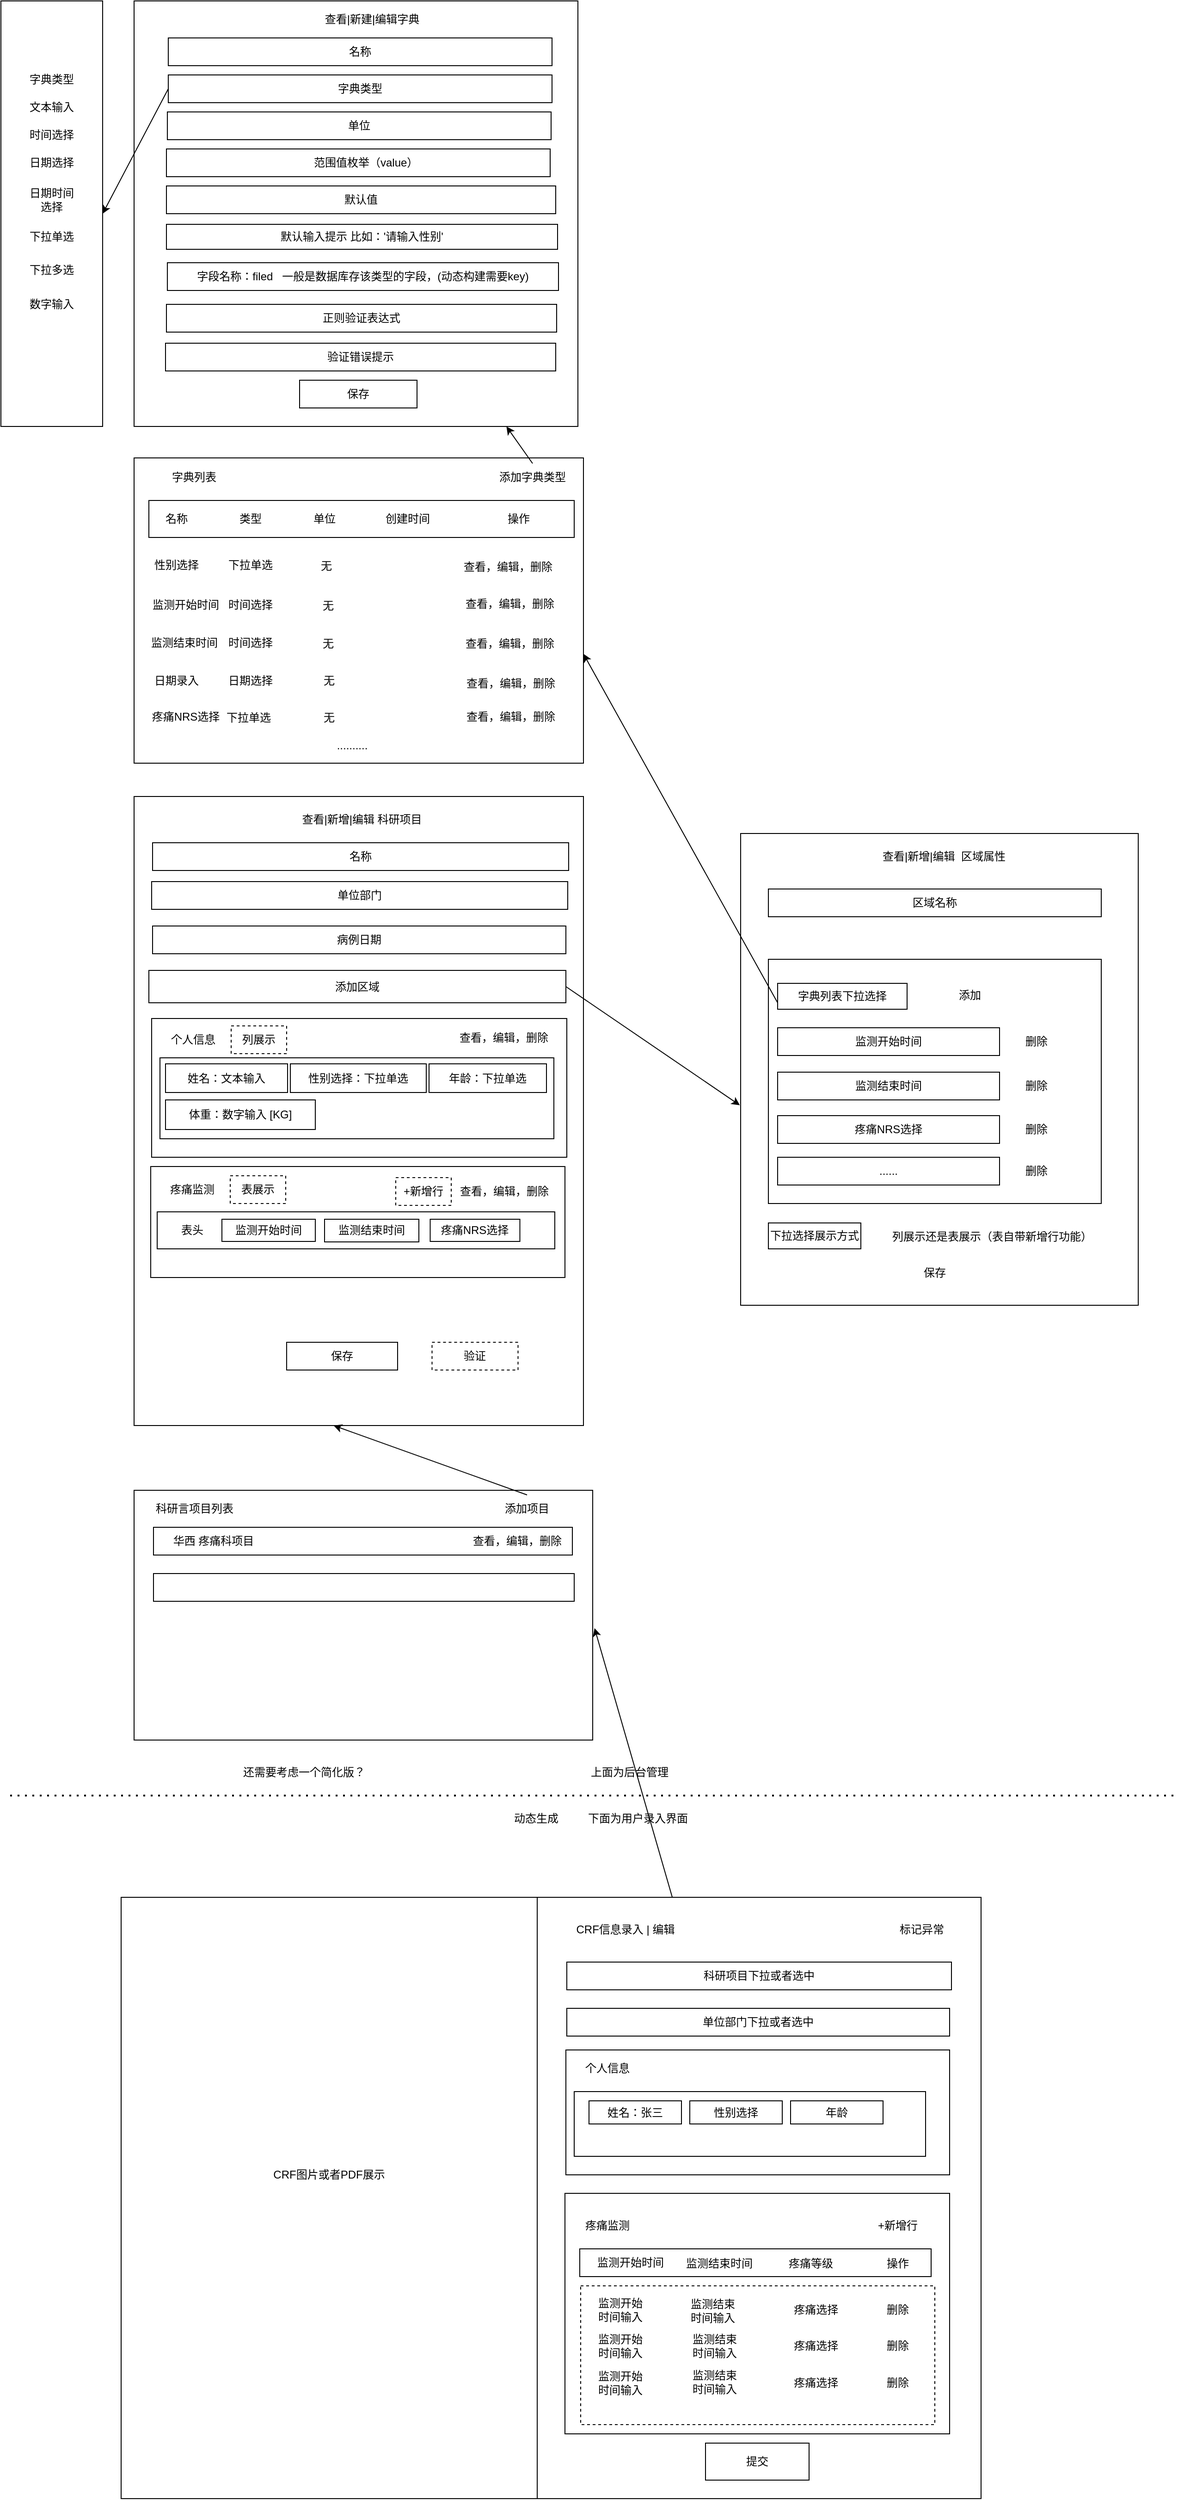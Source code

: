 <mxfile version="16.3.0" type="github">
  <diagram id="41u_-NUPP1dkI3h0Sr1O" name="第 1 页">
    <mxGraphModel dx="1422" dy="762" grid="1" gridSize="10" guides="1" tooltips="1" connect="1" arrows="1" fold="1" page="1" pageScale="1" pageWidth="827" pageHeight="1169" math="0" shadow="0">
      <root>
        <mxCell id="0" />
        <mxCell id="1" parent="0" />
        <mxCell id="hwp9bpwohQiyZxnS4AHd-60" value="" style="rounded=0;whiteSpace=wrap;html=1;" parent="1" vertex="1">
          <mxGeometry x="1000" y="920" width="430" height="510" as="geometry" />
        </mxCell>
        <mxCell id="hwp9bpwohQiyZxnS4AHd-61" value="" style="rounded=0;whiteSpace=wrap;html=1;" parent="1" vertex="1">
          <mxGeometry x="1030" y="1056" width="360" height="264" as="geometry" />
        </mxCell>
        <mxCell id="R80JjbT5kxygmkxRh3jo-1" value="" style="rounded=0;whiteSpace=wrap;html=1;" parent="1" vertex="1">
          <mxGeometry x="344" y="20" width="480" height="460" as="geometry" />
        </mxCell>
        <mxCell id="R80JjbT5kxygmkxRh3jo-2" value="查看|新建|编辑字典" style="text;html=1;strokeColor=none;fillColor=none;align=center;verticalAlign=middle;whiteSpace=wrap;rounded=0;" parent="1" vertex="1">
          <mxGeometry x="530.5" y="30" width="141" height="20" as="geometry" />
        </mxCell>
        <mxCell id="R80JjbT5kxygmkxRh3jo-5" value="名称" style="rounded=0;whiteSpace=wrap;html=1;" parent="1" vertex="1">
          <mxGeometry x="381" y="60" width="415" height="30" as="geometry" />
        </mxCell>
        <mxCell id="R80JjbT5kxygmkxRh3jo-6" value="字典类型" style="rounded=0;whiteSpace=wrap;html=1;" parent="1" vertex="1">
          <mxGeometry x="381" y="100" width="415" height="30" as="geometry" />
        </mxCell>
        <mxCell id="R80JjbT5kxygmkxRh3jo-7" value="单位" style="rounded=0;whiteSpace=wrap;html=1;" parent="1" vertex="1">
          <mxGeometry x="380" y="140" width="415" height="30" as="geometry" />
        </mxCell>
        <mxCell id="R80JjbT5kxygmkxRh3jo-8" value="&amp;nbsp; &amp;nbsp; &amp;nbsp;范围值枚举（value）" style="rounded=0;whiteSpace=wrap;html=1;" parent="1" vertex="1">
          <mxGeometry x="379" y="180" width="415" height="30" as="geometry" />
        </mxCell>
        <mxCell id="R80JjbT5kxygmkxRh3jo-12" value="正则验证表达式" style="rounded=0;whiteSpace=wrap;html=1;" parent="1" vertex="1">
          <mxGeometry x="379" y="348" width="422" height="30" as="geometry" />
        </mxCell>
        <mxCell id="R80JjbT5kxygmkxRh3jo-13" value="保存" style="rounded=0;whiteSpace=wrap;html=1;" parent="1" vertex="1">
          <mxGeometry x="523" y="430" width="127" height="30" as="geometry" />
        </mxCell>
        <mxCell id="R80JjbT5kxygmkxRh3jo-14" value="" style="rounded=0;whiteSpace=wrap;html=1;" parent="1" vertex="1">
          <mxGeometry x="344" y="514" width="486" height="330" as="geometry" />
        </mxCell>
        <mxCell id="R80JjbT5kxygmkxRh3jo-15" value="字典列表" style="text;html=1;strokeColor=none;fillColor=none;align=center;verticalAlign=middle;whiteSpace=wrap;rounded=0;" parent="1" vertex="1">
          <mxGeometry x="359" y="520" width="100" height="30" as="geometry" />
        </mxCell>
        <mxCell id="R80JjbT5kxygmkxRh3jo-16" value="" style="rounded=0;whiteSpace=wrap;html=1;" parent="1" vertex="1">
          <mxGeometry x="360" y="560" width="460" height="40" as="geometry" />
        </mxCell>
        <mxCell id="R80JjbT5kxygmkxRh3jo-17" value="性别选择" style="text;html=1;strokeColor=none;fillColor=none;align=center;verticalAlign=middle;whiteSpace=wrap;rounded=0;" parent="1" vertex="1">
          <mxGeometry x="360" y="615" width="60" height="30" as="geometry" />
        </mxCell>
        <mxCell id="R80JjbT5kxygmkxRh3jo-19" value="下拉单选" style="text;html=1;strokeColor=none;fillColor=none;align=center;verticalAlign=middle;whiteSpace=wrap;rounded=0;" parent="1" vertex="1">
          <mxGeometry x="440" y="615" width="60" height="30" as="geometry" />
        </mxCell>
        <mxCell id="R80JjbT5kxygmkxRh3jo-20" value="名称" style="text;html=1;strokeColor=none;fillColor=none;align=center;verticalAlign=middle;whiteSpace=wrap;rounded=0;" parent="1" vertex="1">
          <mxGeometry x="360" y="565" width="60" height="30" as="geometry" />
        </mxCell>
        <mxCell id="R80JjbT5kxygmkxRh3jo-21" value="类型" style="text;html=1;strokeColor=none;fillColor=none;align=center;verticalAlign=middle;whiteSpace=wrap;rounded=0;" parent="1" vertex="1">
          <mxGeometry x="440" y="565" width="60" height="30" as="geometry" />
        </mxCell>
        <mxCell id="R80JjbT5kxygmkxRh3jo-22" value="单位" style="text;html=1;strokeColor=none;fillColor=none;align=center;verticalAlign=middle;whiteSpace=wrap;rounded=0;" parent="1" vertex="1">
          <mxGeometry x="520" y="565" width="60" height="30" as="geometry" />
        </mxCell>
        <mxCell id="R80JjbT5kxygmkxRh3jo-24" value="无" style="text;html=1;strokeColor=none;fillColor=none;align=center;verticalAlign=middle;whiteSpace=wrap;rounded=0;" parent="1" vertex="1">
          <mxGeometry x="522" y="616" width="60" height="30" as="geometry" />
        </mxCell>
        <mxCell id="R80JjbT5kxygmkxRh3jo-26" value="创建时间" style="text;html=1;strokeColor=none;fillColor=none;align=center;verticalAlign=middle;whiteSpace=wrap;rounded=0;" parent="1" vertex="1">
          <mxGeometry x="610" y="565" width="60" height="30" as="geometry" />
        </mxCell>
        <mxCell id="R80JjbT5kxygmkxRh3jo-27" value="操作" style="text;html=1;strokeColor=none;fillColor=none;align=center;verticalAlign=middle;whiteSpace=wrap;rounded=0;" parent="1" vertex="1">
          <mxGeometry x="730" y="565" width="60" height="30" as="geometry" />
        </mxCell>
        <mxCell id="R80JjbT5kxygmkxRh3jo-28" value="监测开始时间" style="text;html=1;strokeColor=none;fillColor=none;align=center;verticalAlign=middle;whiteSpace=wrap;rounded=0;" parent="1" vertex="1">
          <mxGeometry x="360" y="662.5" width="80" height="21" as="geometry" />
        </mxCell>
        <mxCell id="R80JjbT5kxygmkxRh3jo-29" value="时间选择" style="text;html=1;strokeColor=none;fillColor=none;align=center;verticalAlign=middle;whiteSpace=wrap;rounded=0;" parent="1" vertex="1">
          <mxGeometry x="440" y="658" width="60" height="30" as="geometry" />
        </mxCell>
        <mxCell id="R80JjbT5kxygmkxRh3jo-30" value="" style="rounded=0;whiteSpace=wrap;html=1;" parent="1" vertex="1">
          <mxGeometry x="200" y="20" width="110" height="460" as="geometry" />
        </mxCell>
        <mxCell id="R80JjbT5kxygmkxRh3jo-31" value="字典类型" style="text;html=1;strokeColor=none;fillColor=none;align=center;verticalAlign=middle;whiteSpace=wrap;rounded=0;" parent="1" vertex="1">
          <mxGeometry x="225" y="90" width="60" height="30" as="geometry" />
        </mxCell>
        <mxCell id="R80JjbT5kxygmkxRh3jo-32" value="文本输入" style="text;html=1;strokeColor=none;fillColor=none;align=center;verticalAlign=middle;whiteSpace=wrap;rounded=0;" parent="1" vertex="1">
          <mxGeometry x="225" y="120" width="60" height="30" as="geometry" />
        </mxCell>
        <mxCell id="R80JjbT5kxygmkxRh3jo-33" value="时间选择" style="text;html=1;strokeColor=none;fillColor=none;align=center;verticalAlign=middle;whiteSpace=wrap;rounded=0;" parent="1" vertex="1">
          <mxGeometry x="225" y="150" width="60" height="30" as="geometry" />
        </mxCell>
        <mxCell id="R80JjbT5kxygmkxRh3jo-34" value="下拉单选" style="text;html=1;strokeColor=none;fillColor=none;align=center;verticalAlign=middle;whiteSpace=wrap;rounded=0;" parent="1" vertex="1">
          <mxGeometry x="225" y="260" width="60" height="30" as="geometry" />
        </mxCell>
        <mxCell id="R80JjbT5kxygmkxRh3jo-35" value="下拉多选" style="text;html=1;strokeColor=none;fillColor=none;align=center;verticalAlign=middle;whiteSpace=wrap;rounded=0;" parent="1" vertex="1">
          <mxGeometry x="225" y="296" width="60" height="30" as="geometry" />
        </mxCell>
        <mxCell id="R80JjbT5kxygmkxRh3jo-36" value="" style="endArrow=classic;html=1;rounded=0;exitX=0;exitY=0.5;exitDx=0;exitDy=0;entryX=1;entryY=0.5;entryDx=0;entryDy=0;" parent="1" source="R80JjbT5kxygmkxRh3jo-6" target="R80JjbT5kxygmkxRh3jo-30" edge="1">
          <mxGeometry width="50" height="50" relative="1" as="geometry">
            <mxPoint x="320" y="230" as="sourcePoint" />
            <mxPoint x="370" y="180" as="targetPoint" />
          </mxGeometry>
        </mxCell>
        <mxCell id="R80JjbT5kxygmkxRh3jo-37" value="无" style="text;html=1;strokeColor=none;fillColor=none;align=center;verticalAlign=middle;whiteSpace=wrap;rounded=0;" parent="1" vertex="1">
          <mxGeometry x="524" y="659" width="60" height="30" as="geometry" />
        </mxCell>
        <mxCell id="R80JjbT5kxygmkxRh3jo-38" value="日期选择" style="text;html=1;strokeColor=none;fillColor=none;align=center;verticalAlign=middle;whiteSpace=wrap;rounded=0;" parent="1" vertex="1">
          <mxGeometry x="225" y="180" width="60" height="30" as="geometry" />
        </mxCell>
        <mxCell id="R80JjbT5kxygmkxRh3jo-39" value="日期时间选择" style="text;html=1;strokeColor=none;fillColor=none;align=center;verticalAlign=middle;whiteSpace=wrap;rounded=0;" parent="1" vertex="1">
          <mxGeometry x="225" y="220" width="60" height="30" as="geometry" />
        </mxCell>
        <mxCell id="R80JjbT5kxygmkxRh3jo-41" value="监测结束时间" style="text;html=1;strokeColor=none;fillColor=none;align=center;verticalAlign=middle;whiteSpace=wrap;rounded=0;" parent="1" vertex="1">
          <mxGeometry x="359" y="703" width="79" height="21" as="geometry" />
        </mxCell>
        <mxCell id="R80JjbT5kxygmkxRh3jo-42" value="时间选择" style="text;html=1;strokeColor=none;fillColor=none;align=center;verticalAlign=middle;whiteSpace=wrap;rounded=0;" parent="1" vertex="1">
          <mxGeometry x="440" y="699" width="60" height="30" as="geometry" />
        </mxCell>
        <mxCell id="R80JjbT5kxygmkxRh3jo-43" value="无" style="text;html=1;strokeColor=none;fillColor=none;align=center;verticalAlign=middle;whiteSpace=wrap;rounded=0;" parent="1" vertex="1">
          <mxGeometry x="524" y="700" width="60" height="30" as="geometry" />
        </mxCell>
        <mxCell id="R80JjbT5kxygmkxRh3jo-44" value="日期录入" style="text;html=1;strokeColor=none;fillColor=none;align=center;verticalAlign=middle;whiteSpace=wrap;rounded=0;" parent="1" vertex="1">
          <mxGeometry x="360" y="740" width="60" height="30" as="geometry" />
        </mxCell>
        <mxCell id="R80JjbT5kxygmkxRh3jo-45" value="日期选择" style="text;html=1;strokeColor=none;fillColor=none;align=center;verticalAlign=middle;whiteSpace=wrap;rounded=0;" parent="1" vertex="1">
          <mxGeometry x="440" y="740" width="60" height="30" as="geometry" />
        </mxCell>
        <mxCell id="R80JjbT5kxygmkxRh3jo-46" value="无" style="text;html=1;strokeColor=none;fillColor=none;align=center;verticalAlign=middle;whiteSpace=wrap;rounded=0;" parent="1" vertex="1">
          <mxGeometry x="525" y="740" width="60" height="30" as="geometry" />
        </mxCell>
        <mxCell id="R80JjbT5kxygmkxRh3jo-47" value="疼痛NRS选择" style="text;html=1;strokeColor=none;fillColor=none;align=center;verticalAlign=middle;whiteSpace=wrap;rounded=0;" parent="1" vertex="1">
          <mxGeometry x="360" y="784" width="80" height="20" as="geometry" />
        </mxCell>
        <mxCell id="R80JjbT5kxygmkxRh3jo-48" value="下拉单选" style="text;html=1;strokeColor=none;fillColor=none;align=center;verticalAlign=middle;whiteSpace=wrap;rounded=0;" parent="1" vertex="1">
          <mxGeometry x="438" y="780" width="60" height="30" as="geometry" />
        </mxCell>
        <mxCell id="R80JjbT5kxygmkxRh3jo-49" value="无" style="text;html=1;strokeColor=none;fillColor=none;align=center;verticalAlign=middle;whiteSpace=wrap;rounded=0;" parent="1" vertex="1">
          <mxGeometry x="525" y="780" width="60" height="30" as="geometry" />
        </mxCell>
        <mxCell id="R80JjbT5kxygmkxRh3jo-50" value="添加字典类型" style="text;html=1;strokeColor=none;fillColor=none;align=center;verticalAlign=middle;whiteSpace=wrap;rounded=0;" parent="1" vertex="1">
          <mxGeometry x="730" y="520" width="90" height="30" as="geometry" />
        </mxCell>
        <mxCell id="R80JjbT5kxygmkxRh3jo-51" value="" style="endArrow=classic;html=1;rounded=0;exitX=0.5;exitY=0;exitDx=0;exitDy=0;" parent="1" source="R80JjbT5kxygmkxRh3jo-50" target="R80JjbT5kxygmkxRh3jo-1" edge="1">
          <mxGeometry width="50" height="50" relative="1" as="geometry">
            <mxPoint x="910" y="480" as="sourcePoint" />
            <mxPoint x="960" y="430" as="targetPoint" />
          </mxGeometry>
        </mxCell>
        <mxCell id="R80JjbT5kxygmkxRh3jo-53" value="" style="rounded=0;whiteSpace=wrap;html=1;" parent="1" vertex="1">
          <mxGeometry x="344" y="880" width="486" height="680" as="geometry" />
        </mxCell>
        <mxCell id="R80JjbT5kxygmkxRh3jo-54" value="查看|新增|编辑 科研项目" style="text;html=1;strokeColor=none;fillColor=none;align=center;verticalAlign=middle;whiteSpace=wrap;rounded=0;" parent="1" vertex="1">
          <mxGeometry x="515.75" y="890" width="148.5" height="30" as="geometry" />
        </mxCell>
        <mxCell id="R80JjbT5kxygmkxRh3jo-57" value="名称" style="rounded=0;whiteSpace=wrap;html=1;" parent="1" vertex="1">
          <mxGeometry x="364" y="930" width="450" height="30" as="geometry" />
        </mxCell>
        <mxCell id="R80JjbT5kxygmkxRh3jo-58" value="单位部门" style="rounded=0;whiteSpace=wrap;html=1;" parent="1" vertex="1">
          <mxGeometry x="363" y="972" width="450" height="30" as="geometry" />
        </mxCell>
        <mxCell id="R80JjbT5kxygmkxRh3jo-59" value=".........." style="text;html=1;strokeColor=none;fillColor=none;align=center;verticalAlign=middle;whiteSpace=wrap;rounded=0;" parent="1" vertex="1">
          <mxGeometry x="550" y="810" width="60" height="30" as="geometry" />
        </mxCell>
        <mxCell id="R80JjbT5kxygmkxRh3jo-60" value="添加区域" style="rounded=0;whiteSpace=wrap;html=1;" parent="1" vertex="1">
          <mxGeometry x="360" y="1068" width="451" height="35" as="geometry" />
        </mxCell>
        <mxCell id="R80JjbT5kxygmkxRh3jo-61" value="&lt;span&gt;查看，编辑，删除&lt;/span&gt;" style="rounded=0;whiteSpace=wrap;html=1;" parent="1" vertex="1">
          <mxGeometry x="362" y="1280" width="448" height="120" as="geometry" />
        </mxCell>
        <mxCell id="R80JjbT5kxygmkxRh3jo-62" value="疼痛监测" style="text;html=1;strokeColor=none;fillColor=none;align=center;verticalAlign=middle;whiteSpace=wrap;rounded=0;" parent="1" vertex="1">
          <mxGeometry x="377" y="1290" width="60" height="30" as="geometry" />
        </mxCell>
        <mxCell id="R80JjbT5kxygmkxRh3jo-66" value="+新增行" style="text;html=1;strokeColor=default;fillColor=none;align=center;verticalAlign=middle;whiteSpace=wrap;rounded=0;dashed=1;" parent="1" vertex="1">
          <mxGeometry x="627" y="1292" width="60" height="30" as="geometry" />
        </mxCell>
        <mxCell id="R80JjbT5kxygmkxRh3jo-70" value="查看|新增|编辑&amp;nbsp; 区域属性" style="text;html=1;strokeColor=none;fillColor=none;align=center;verticalAlign=middle;whiteSpace=wrap;rounded=0;" parent="1" vertex="1">
          <mxGeometry x="1145.25" y="935" width="149.5" height="20" as="geometry" />
        </mxCell>
        <mxCell id="R80JjbT5kxygmkxRh3jo-71" value="字典列表下拉选择" style="rounded=0;whiteSpace=wrap;html=1;" parent="1" vertex="1">
          <mxGeometry x="1040" y="1082" width="140" height="28" as="geometry" />
        </mxCell>
        <mxCell id="R80JjbT5kxygmkxRh3jo-72" value="" style="endArrow=classic;html=1;rounded=0;entryX=1;entryY=0.642;entryDx=0;entryDy=0;entryPerimeter=0;exitX=0;exitY=0.75;exitDx=0;exitDy=0;" parent="1" source="R80JjbT5kxygmkxRh3jo-71" target="R80JjbT5kxygmkxRh3jo-14" edge="1">
          <mxGeometry width="50" height="50" relative="1" as="geometry">
            <mxPoint x="1040" y="1017" as="sourcePoint" />
            <mxPoint x="1000" y="747" as="targetPoint" />
          </mxGeometry>
        </mxCell>
        <mxCell id="R80JjbT5kxygmkxRh3jo-73" value="添加" style="text;html=1;strokeColor=none;fillColor=none;align=center;verticalAlign=middle;whiteSpace=wrap;rounded=0;" parent="1" vertex="1">
          <mxGeometry x="1218" y="1080" width="60" height="30" as="geometry" />
        </mxCell>
        <mxCell id="R80JjbT5kxygmkxRh3jo-74" value="监测开始时间" style="rounded=0;whiteSpace=wrap;html=1;" parent="1" vertex="1">
          <mxGeometry x="1040" y="1130" width="240" height="30" as="geometry" />
        </mxCell>
        <mxCell id="R80JjbT5kxygmkxRh3jo-75" value="&lt;span&gt;监测结束时间&lt;/span&gt;" style="rounded=0;whiteSpace=wrap;html=1;" parent="1" vertex="1">
          <mxGeometry x="1040" y="1178" width="240" height="30" as="geometry" />
        </mxCell>
        <mxCell id="R80JjbT5kxygmkxRh3jo-76" value="疼痛NRS选择" style="rounded=0;whiteSpace=wrap;html=1;" parent="1" vertex="1">
          <mxGeometry x="1040" y="1225" width="240" height="30" as="geometry" />
        </mxCell>
        <mxCell id="R80JjbT5kxygmkxRh3jo-77" value="保存" style="text;html=1;strokeColor=none;fillColor=none;align=center;verticalAlign=middle;whiteSpace=wrap;rounded=0;" parent="1" vertex="1">
          <mxGeometry x="1180" y="1380" width="60" height="30" as="geometry" />
        </mxCell>
        <mxCell id="R80JjbT5kxygmkxRh3jo-82" value="" style="rounded=0;whiteSpace=wrap;html=1;" parent="1" vertex="1">
          <mxGeometry x="363" y="1120" width="449" height="150" as="geometry" />
        </mxCell>
        <mxCell id="R80JjbT5kxygmkxRh3jo-83" value="个人信息" style="text;html=1;strokeColor=none;fillColor=none;align=center;verticalAlign=middle;whiteSpace=wrap;rounded=0;" parent="1" vertex="1">
          <mxGeometry x="378" y="1128" width="60" height="30" as="geometry" />
        </mxCell>
        <mxCell id="R80JjbT5kxygmkxRh3jo-89" value="下拉选择展示方式" style="rounded=0;whiteSpace=wrap;html=1;" parent="1" vertex="1">
          <mxGeometry x="1030" y="1341" width="100" height="28" as="geometry" />
        </mxCell>
        <mxCell id="R80JjbT5kxygmkxRh3jo-90" value="......" style="rounded=0;whiteSpace=wrap;html=1;" parent="1" vertex="1">
          <mxGeometry x="1040" y="1270" width="240" height="30" as="geometry" />
        </mxCell>
        <mxCell id="R80JjbT5kxygmkxRh3jo-91" value="" style="rounded=0;whiteSpace=wrap;html=1;" parent="1" vertex="1">
          <mxGeometry x="780" y="2070" width="480" height="650" as="geometry" />
        </mxCell>
        <mxCell id="R80JjbT5kxygmkxRh3jo-92" value="" style="endArrow=none;dashed=1;html=1;dashPattern=1 3;strokeWidth=2;rounded=0;" parent="1" edge="1">
          <mxGeometry width="50" height="50" relative="1" as="geometry">
            <mxPoint x="210" y="1960" as="sourcePoint" />
            <mxPoint x="1470" y="1960" as="targetPoint" />
          </mxGeometry>
        </mxCell>
        <mxCell id="R80JjbT5kxygmkxRh3jo-93" value="上面为后台管理" style="text;html=1;strokeColor=none;fillColor=none;align=center;verticalAlign=middle;whiteSpace=wrap;rounded=0;" parent="1" vertex="1">
          <mxGeometry x="790" y="1920" width="180" height="30" as="geometry" />
        </mxCell>
        <mxCell id="R80JjbT5kxygmkxRh3jo-94" value="下面为用户录入界面" style="text;html=1;strokeColor=none;fillColor=none;align=center;verticalAlign=middle;whiteSpace=wrap;rounded=0;" parent="1" vertex="1">
          <mxGeometry x="824" y="1970" width="130" height="30" as="geometry" />
        </mxCell>
        <mxCell id="R80JjbT5kxygmkxRh3jo-95" value="CRF信息录入 | 编辑" style="text;html=1;strokeColor=none;fillColor=none;align=center;verticalAlign=middle;whiteSpace=wrap;rounded=0;" parent="1" vertex="1">
          <mxGeometry x="811" y="2090" width="129" height="30" as="geometry" />
        </mxCell>
        <mxCell id="R80JjbT5kxygmkxRh3jo-97" value="科研项目下拉或者选中" style="rounded=0;whiteSpace=wrap;html=1;" parent="1" vertex="1">
          <mxGeometry x="812" y="2140" width="416" height="30" as="geometry" />
        </mxCell>
        <mxCell id="R80JjbT5kxygmkxRh3jo-98" value="单位部门下拉或者选中" style="rounded=0;whiteSpace=wrap;html=1;" parent="1" vertex="1">
          <mxGeometry x="812" y="2190" width="414" height="30" as="geometry" />
        </mxCell>
        <mxCell id="R80JjbT5kxygmkxRh3jo-99" value="" style="rounded=0;whiteSpace=wrap;html=1;" parent="1" vertex="1">
          <mxGeometry x="811" y="2235" width="415" height="135" as="geometry" />
        </mxCell>
        <mxCell id="R80JjbT5kxygmkxRh3jo-100" value="个人信息" style="text;html=1;strokeColor=none;fillColor=none;align=center;verticalAlign=middle;whiteSpace=wrap;rounded=0;" parent="1" vertex="1">
          <mxGeometry x="826" y="2240" width="60" height="30" as="geometry" />
        </mxCell>
        <mxCell id="R80JjbT5kxygmkxRh3jo-103" value="" style="rounded=0;whiteSpace=wrap;html=1;" parent="1" vertex="1">
          <mxGeometry x="810" y="2390" width="416" height="260" as="geometry" />
        </mxCell>
        <mxCell id="R80JjbT5kxygmkxRh3jo-104" value="疼痛监测" style="text;html=1;strokeColor=none;fillColor=none;align=center;verticalAlign=middle;whiteSpace=wrap;rounded=0;" parent="1" vertex="1">
          <mxGeometry x="826" y="2410" width="60" height="30" as="geometry" />
        </mxCell>
        <mxCell id="R80JjbT5kxygmkxRh3jo-105" value="" style="rounded=0;whiteSpace=wrap;html=1;" parent="1" vertex="1">
          <mxGeometry x="826" y="2450" width="380" height="30" as="geometry" />
        </mxCell>
        <mxCell id="R80JjbT5kxygmkxRh3jo-106" value="监测开始时间" style="text;html=1;strokeColor=none;fillColor=none;align=center;verticalAlign=middle;whiteSpace=wrap;rounded=0;" parent="1" vertex="1">
          <mxGeometry x="836" y="2450" width="90" height="30" as="geometry" />
        </mxCell>
        <mxCell id="R80JjbT5kxygmkxRh3jo-108" value="动态生成" style="text;html=1;strokeColor=none;fillColor=none;align=center;verticalAlign=middle;whiteSpace=wrap;rounded=0;" parent="1" vertex="1">
          <mxGeometry x="749" y="1970" width="60" height="30" as="geometry" />
        </mxCell>
        <mxCell id="R80JjbT5kxygmkxRh3jo-109" value="监测结束时间" style="text;html=1;strokeColor=none;fillColor=none;align=center;verticalAlign=middle;whiteSpace=wrap;rounded=0;" parent="1" vertex="1">
          <mxGeometry x="932" y="2451" width="90" height="30" as="geometry" />
        </mxCell>
        <mxCell id="R80JjbT5kxygmkxRh3jo-111" value="疼痛等级" style="text;html=1;strokeColor=none;fillColor=none;align=center;verticalAlign=middle;whiteSpace=wrap;rounded=0;" parent="1" vertex="1">
          <mxGeometry x="1046" y="2451" width="60" height="30" as="geometry" />
        </mxCell>
        <mxCell id="R80JjbT5kxygmkxRh3jo-112" value="提交" style="rounded=0;whiteSpace=wrap;html=1;" parent="1" vertex="1">
          <mxGeometry x="962" y="2660" width="112" height="40" as="geometry" />
        </mxCell>
        <mxCell id="R80JjbT5kxygmkxRh3jo-114" value="" style="rounded=0;whiteSpace=wrap;html=1;" parent="1" vertex="1">
          <mxGeometry x="330" y="2070" width="450" height="650" as="geometry" />
        </mxCell>
        <mxCell id="R80JjbT5kxygmkxRh3jo-115" value="CRF图片或者PDF展示" style="text;html=1;strokeColor=none;fillColor=none;align=center;verticalAlign=middle;whiteSpace=wrap;rounded=0;" parent="1" vertex="1">
          <mxGeometry x="460" y="2300" width="190" height="140" as="geometry" />
        </mxCell>
        <mxCell id="R80JjbT5kxygmkxRh3jo-116" value="标记异常" style="text;html=1;strokeColor=none;fillColor=none;align=center;verticalAlign=middle;whiteSpace=wrap;rounded=0;" parent="1" vertex="1">
          <mxGeometry x="1166" y="2090" width="60" height="30" as="geometry" />
        </mxCell>
        <mxCell id="hwp9bpwohQiyZxnS4AHd-2" value="" style="rounded=0;whiteSpace=wrap;html=1;" parent="1" vertex="1">
          <mxGeometry x="344" y="1630" width="496" height="270" as="geometry" />
        </mxCell>
        <mxCell id="hwp9bpwohQiyZxnS4AHd-4" value="科研言项目列表" style="text;html=1;strokeColor=none;fillColor=none;align=center;verticalAlign=middle;whiteSpace=wrap;rounded=0;" parent="1" vertex="1">
          <mxGeometry x="359" y="1640" width="101" height="20" as="geometry" />
        </mxCell>
        <mxCell id="hwp9bpwohQiyZxnS4AHd-5" value="" style="rounded=0;whiteSpace=wrap;html=1;" parent="1" vertex="1">
          <mxGeometry x="365" y="1670" width="453" height="30" as="geometry" />
        </mxCell>
        <mxCell id="hwp9bpwohQiyZxnS4AHd-6" value="华西 疼痛科项目" style="text;html=1;strokeColor=none;fillColor=none;align=center;verticalAlign=middle;whiteSpace=wrap;rounded=0;" parent="1" vertex="1">
          <mxGeometry x="370" y="1670" width="120" height="30" as="geometry" />
        </mxCell>
        <mxCell id="hwp9bpwohQiyZxnS4AHd-9" value="" style="rounded=0;whiteSpace=wrap;html=1;" parent="1" vertex="1">
          <mxGeometry x="365" y="1720" width="455" height="30" as="geometry" />
        </mxCell>
        <mxCell id="hwp9bpwohQiyZxnS4AHd-10" value="&lt;span style=&quot;color: rgba(0 , 0 , 0 , 0) ; font-family: monospace ; font-size: 0px&quot;&gt;%3CmxGraphModel%3E%3Croot%3E%3CmxCell%20id%3D%220%22%2F%3E%3CmxCell%20id%3D%221%22%20parent%3D%220%22%2F%3E%3CmxCell%20id%3D%222%22%20value%3D%22%E6%9F%A5%E7%9C%8B%EF%BC%8C%E7%BC%96%E8%BE%91%EF%BC%8C%E5%88%A0%E9%99%A4%22%20style%3D%22text%3Bhtml%3D1%3BstrokeColor%3Dnone%3BfillColor%3Dnone%3Balign%3Dcenter%3BverticalAlign%3Dmiddle%3BwhiteSpace%3Dwrap%3Brounded%3D0%3B%22%20vertex%3D%221%22%20parent%3D%221%22%3E%3CmxGeometry%20x%3D%22683%22%20y%3D%221288%22%20width%3D%22107%22%20height%3D%2226%22%20as%3D%22geometry%22%2F%3E%3C%2FmxCell%3E%3C%2Froot%3E%3C%2FmxGraphModel%3E&lt;/span&gt;" style="text;html=1;strokeColor=none;fillColor=none;align=center;verticalAlign=middle;whiteSpace=wrap;rounded=0;" parent="1" vertex="1">
          <mxGeometry x="754" y="1670" width="60" height="30" as="geometry" />
        </mxCell>
        <mxCell id="hwp9bpwohQiyZxnS4AHd-11" value="" style="endArrow=classic;html=1;rounded=0;entryX=1.004;entryY=0.552;entryDx=0;entryDy=0;entryPerimeter=0;" parent="1" source="R80JjbT5kxygmkxRh3jo-91" target="hwp9bpwohQiyZxnS4AHd-2" edge="1">
          <mxGeometry width="50" height="50" relative="1" as="geometry">
            <mxPoint x="1040" y="1860" as="sourcePoint" />
            <mxPoint x="1090" y="1810" as="targetPoint" />
          </mxGeometry>
        </mxCell>
        <mxCell id="hwp9bpwohQiyZxnS4AHd-13" value="保存" style="rounded=0;whiteSpace=wrap;html=1;" parent="1" vertex="1">
          <mxGeometry x="509" y="1470" width="120" height="30" as="geometry" />
        </mxCell>
        <mxCell id="hwp9bpwohQiyZxnS4AHd-14" value="删除" style="text;html=1;strokeColor=none;fillColor=none;align=center;verticalAlign=middle;whiteSpace=wrap;rounded=0;" parent="1" vertex="1">
          <mxGeometry x="1290" y="1130" width="60" height="30" as="geometry" />
        </mxCell>
        <mxCell id="hwp9bpwohQiyZxnS4AHd-15" value="删除" style="text;html=1;strokeColor=none;fillColor=none;align=center;verticalAlign=middle;whiteSpace=wrap;rounded=0;" parent="1" vertex="1">
          <mxGeometry x="1290" y="1178" width="60" height="30" as="geometry" />
        </mxCell>
        <mxCell id="hwp9bpwohQiyZxnS4AHd-16" value="删除" style="text;html=1;strokeColor=none;fillColor=none;align=center;verticalAlign=middle;whiteSpace=wrap;rounded=0;" parent="1" vertex="1">
          <mxGeometry x="1290" y="1225" width="60" height="30" as="geometry" />
        </mxCell>
        <mxCell id="hwp9bpwohQiyZxnS4AHd-17" value="删除" style="text;html=1;strokeColor=none;fillColor=none;align=center;verticalAlign=middle;whiteSpace=wrap;rounded=0;" parent="1" vertex="1">
          <mxGeometry x="1290" y="1270" width="60" height="30" as="geometry" />
        </mxCell>
        <mxCell id="hwp9bpwohQiyZxnS4AHd-19" value="" style="rounded=0;whiteSpace=wrap;html=1;" parent="1" vertex="1">
          <mxGeometry x="369" y="1329" width="430" height="40" as="geometry" />
        </mxCell>
        <mxCell id="R80JjbT5kxygmkxRh3jo-78" value="监测开始时间" style="rounded=0;whiteSpace=wrap;html=1;" parent="1" vertex="1">
          <mxGeometry x="439" y="1337" width="101" height="24" as="geometry" />
        </mxCell>
        <mxCell id="R80JjbT5kxygmkxRh3jo-81" value="疼痛NRS选择" style="rounded=0;whiteSpace=wrap;html=1;" parent="1" vertex="1">
          <mxGeometry x="664.25" y="1337" width="97" height="24" as="geometry" />
        </mxCell>
        <mxCell id="R80JjbT5kxygmkxRh3jo-79" value="监测结束时间" style="rounded=0;whiteSpace=wrap;html=1;" parent="1" vertex="1">
          <mxGeometry x="550" y="1337" width="102" height="24.5" as="geometry" />
        </mxCell>
        <mxCell id="hwp9bpwohQiyZxnS4AHd-22" value="" style="rounded=0;whiteSpace=wrap;html=1;" parent="1" vertex="1">
          <mxGeometry x="372" y="1162.5" width="426" height="87.5" as="geometry" />
        </mxCell>
        <mxCell id="hwp9bpwohQiyZxnS4AHd-23" value="查看，编辑，删除" style="text;html=1;strokeColor=none;fillColor=none;align=center;verticalAlign=middle;whiteSpace=wrap;rounded=0;" parent="1" vertex="1">
          <mxGeometry x="692" y="1128" width="104" height="26" as="geometry" />
        </mxCell>
        <mxCell id="hwp9bpwohQiyZxnS4AHd-24" value="查看，编辑，删除" style="text;html=1;strokeColor=none;fillColor=none;align=center;verticalAlign=middle;whiteSpace=wrap;rounded=0;" parent="1" vertex="1">
          <mxGeometry x="690" y="620" width="117" height="23" as="geometry" />
        </mxCell>
        <mxCell id="hwp9bpwohQiyZxnS4AHd-25" value="查看，编辑，删除" style="text;html=1;strokeColor=none;fillColor=none;align=center;verticalAlign=middle;whiteSpace=wrap;rounded=0;" parent="1" vertex="1">
          <mxGeometry x="692" y="660.5" width="117" height="23" as="geometry" />
        </mxCell>
        <mxCell id="hwp9bpwohQiyZxnS4AHd-26" value="查看，编辑，删除" style="text;html=1;strokeColor=none;fillColor=none;align=center;verticalAlign=middle;whiteSpace=wrap;rounded=0;" parent="1" vertex="1">
          <mxGeometry x="692" y="703.5" width="117" height="23" as="geometry" />
        </mxCell>
        <mxCell id="hwp9bpwohQiyZxnS4AHd-27" value="查看，编辑，删除" style="text;html=1;strokeColor=none;fillColor=none;align=center;verticalAlign=middle;whiteSpace=wrap;rounded=0;" parent="1" vertex="1">
          <mxGeometry x="693" y="746" width="117" height="23" as="geometry" />
        </mxCell>
        <mxCell id="hwp9bpwohQiyZxnS4AHd-29" value="查看，编辑，删除" style="text;html=1;strokeColor=none;fillColor=none;align=center;verticalAlign=middle;whiteSpace=wrap;rounded=0;" parent="1" vertex="1">
          <mxGeometry x="693" y="782" width="117" height="23" as="geometry" />
        </mxCell>
        <mxCell id="hwp9bpwohQiyZxnS4AHd-30" value="查看，编辑，删除" style="text;html=1;strokeColor=none;fillColor=none;align=center;verticalAlign=middle;whiteSpace=wrap;rounded=0;" parent="1" vertex="1">
          <mxGeometry x="705" y="1672" width="107" height="26" as="geometry" />
        </mxCell>
        <mxCell id="hwp9bpwohQiyZxnS4AHd-31" value="默认值" style="rounded=0;whiteSpace=wrap;html=1;" parent="1" vertex="1">
          <mxGeometry x="379" y="220" width="421" height="30" as="geometry" />
        </mxCell>
        <mxCell id="hwp9bpwohQiyZxnS4AHd-32" value="" style="endArrow=classic;html=1;rounded=0;exitX=0.5;exitY=0;exitDx=0;exitDy=0;entryX=0.444;entryY=1;entryDx=0;entryDy=0;entryPerimeter=0;" parent="1" source="-X5JycdagFnz91TCmLEN-4" target="R80JjbT5kxygmkxRh3jo-53" edge="1">
          <mxGeometry width="50" height="50" relative="1" as="geometry">
            <mxPoint x="580" y="1500" as="sourcePoint" />
            <mxPoint x="630" y="1450" as="targetPoint" />
          </mxGeometry>
        </mxCell>
        <mxCell id="hwp9bpwohQiyZxnS4AHd-33" value="验证" style="text;html=1;strokeColor=default;fillColor=none;align=center;verticalAlign=middle;whiteSpace=wrap;rounded=0;dashed=1;" parent="1" vertex="1">
          <mxGeometry x="666.25" y="1470" width="93" height="30" as="geometry" />
        </mxCell>
        <mxCell id="hwp9bpwohQiyZxnS4AHd-34" value="还需要考虑一个简化版？" style="text;html=1;strokeColor=none;fillColor=none;align=center;verticalAlign=middle;whiteSpace=wrap;rounded=0;" parent="1" vertex="1">
          <mxGeometry x="456" y="1920" width="144" height="30" as="geometry" />
        </mxCell>
        <mxCell id="hwp9bpwohQiyZxnS4AHd-37" value="病例日期" style="rounded=0;whiteSpace=wrap;html=1;" parent="1" vertex="1">
          <mxGeometry x="364" y="1020" width="447" height="30" as="geometry" />
        </mxCell>
        <mxCell id="hwp9bpwohQiyZxnS4AHd-42" value="" style="endArrow=classic;html=1;rounded=0;exitX=1;exitY=0.5;exitDx=0;exitDy=0;entryX=-0.002;entryY=0.576;entryDx=0;entryDy=0;entryPerimeter=0;" parent="1" source="R80JjbT5kxygmkxRh3jo-60" target="hwp9bpwohQiyZxnS4AHd-60" edge="1">
          <mxGeometry width="50" height="50" relative="1" as="geometry">
            <mxPoint x="910" y="1100" as="sourcePoint" />
            <mxPoint x="1010" y="1220.08" as="targetPoint" />
          </mxGeometry>
        </mxCell>
        <mxCell id="hwp9bpwohQiyZxnS4AHd-57" value="区域名称" style="rounded=0;whiteSpace=wrap;html=1;" parent="1" vertex="1">
          <mxGeometry x="1030" y="980" width="360" height="30" as="geometry" />
        </mxCell>
        <mxCell id="hwp9bpwohQiyZxnS4AHd-62" value="查看，编辑，删除" style="text;html=1;strokeColor=none;fillColor=none;align=center;verticalAlign=middle;whiteSpace=wrap;rounded=0;" parent="1" vertex="1">
          <mxGeometry x="691" y="1294" width="107" height="26" as="geometry" />
        </mxCell>
        <mxCell id="hwp9bpwohQiyZxnS4AHd-64" value="性别选择：下拉单选" style="rounded=0;whiteSpace=wrap;html=1;" parent="1" vertex="1">
          <mxGeometry x="513" y="1169" width="147" height="31" as="geometry" />
        </mxCell>
        <mxCell id="hwp9bpwohQiyZxnS4AHd-65" value="年龄：下拉单选" style="rounded=0;whiteSpace=wrap;html=1;" parent="1" vertex="1">
          <mxGeometry x="663" y="1169" width="127" height="31" as="geometry" />
        </mxCell>
        <mxCell id="hwp9bpwohQiyZxnS4AHd-69" value="+新增行" style="text;html=1;strokeColor=none;fillColor=none;align=center;verticalAlign=middle;whiteSpace=wrap;rounded=0;" parent="1" vertex="1">
          <mxGeometry x="1140" y="2410" width="60" height="30" as="geometry" />
        </mxCell>
        <mxCell id="hwp9bpwohQiyZxnS4AHd-70" value="操作" style="text;html=1;strokeColor=none;fillColor=none;align=center;verticalAlign=middle;whiteSpace=wrap;rounded=0;" parent="1" vertex="1">
          <mxGeometry x="1140" y="2451" width="60" height="30" as="geometry" />
        </mxCell>
        <mxCell id="hwp9bpwohQiyZxnS4AHd-71" value="" style="rounded=0;whiteSpace=wrap;html=1;strokeColor=default;" parent="1" vertex="1">
          <mxGeometry x="820" y="2280" width="380" height="70" as="geometry" />
        </mxCell>
        <mxCell id="hwp9bpwohQiyZxnS4AHd-66" value="姓名：张三" style="rounded=0;whiteSpace=wrap;html=1;" parent="1" vertex="1">
          <mxGeometry x="836" y="2290" width="100" height="25" as="geometry" />
        </mxCell>
        <mxCell id="hwp9bpwohQiyZxnS4AHd-67" value="性别选择" style="rounded=0;whiteSpace=wrap;html=1;" parent="1" vertex="1">
          <mxGeometry x="945" y="2290" width="100" height="25" as="geometry" />
        </mxCell>
        <mxCell id="hwp9bpwohQiyZxnS4AHd-68" value="年龄" style="rounded=0;whiteSpace=wrap;html=1;" parent="1" vertex="1">
          <mxGeometry x="1054" y="2290" width="100" height="25" as="geometry" />
        </mxCell>
        <mxCell id="p93Qv9RN3_YeRhzhcpTn-1" value="列展示还是表展示（表自带新增行功能）" style="text;html=1;strokeColor=none;fillColor=none;align=center;verticalAlign=middle;whiteSpace=wrap;rounded=0;" parent="1" vertex="1">
          <mxGeometry x="1154" y="1341" width="236" height="29" as="geometry" />
        </mxCell>
        <mxCell id="p93Qv9RN3_YeRhzhcpTn-2" value="列展示" style="text;html=1;strokeColor=default;fillColor=none;align=center;verticalAlign=middle;whiteSpace=wrap;rounded=0;dashed=1;" parent="1" vertex="1">
          <mxGeometry x="449" y="1128" width="60" height="30" as="geometry" />
        </mxCell>
        <mxCell id="p93Qv9RN3_YeRhzhcpTn-3" value="表展示" style="text;html=1;strokeColor=default;fillColor=none;align=center;verticalAlign=middle;whiteSpace=wrap;rounded=0;dashed=1;" parent="1" vertex="1">
          <mxGeometry x="448" y="1290" width="60" height="30" as="geometry" />
        </mxCell>
        <mxCell id="p93Qv9RN3_YeRhzhcpTn-9" value="姓名：文本输入" style="rounded=0;whiteSpace=wrap;html=1;" parent="1" vertex="1">
          <mxGeometry x="378" y="1169" width="132" height="31" as="geometry" />
        </mxCell>
        <mxCell id="p93Qv9RN3_YeRhzhcpTn-13" value="体重：数字输入 [KG]" style="rounded=0;whiteSpace=wrap;html=1;" parent="1" vertex="1">
          <mxGeometry x="378" y="1208" width="162" height="32" as="geometry" />
        </mxCell>
        <mxCell id="p93Qv9RN3_YeRhzhcpTn-14" value="数字输入" style="text;html=1;strokeColor=none;fillColor=none;align=center;verticalAlign=middle;whiteSpace=wrap;rounded=0;" parent="1" vertex="1">
          <mxGeometry x="225" y="333" width="60" height="30" as="geometry" />
        </mxCell>
        <mxCell id="p93Qv9RN3_YeRhzhcpTn-18" value="表头" style="text;html=1;strokeColor=none;fillColor=none;align=center;verticalAlign=middle;whiteSpace=wrap;rounded=0;" parent="1" vertex="1">
          <mxGeometry x="377" y="1334" width="60" height="30" as="geometry" />
        </mxCell>
        <mxCell id="p93Qv9RN3_YeRhzhcpTn-19" value="" style="rounded=0;whiteSpace=wrap;html=1;dashed=1;strokeColor=default;" parent="1" vertex="1">
          <mxGeometry x="827" y="2490" width="383" height="150" as="geometry" />
        </mxCell>
        <mxCell id="p93Qv9RN3_YeRhzhcpTn-20" value="监测开始时间输入" style="text;html=1;strokeColor=none;fillColor=none;align=center;verticalAlign=middle;whiteSpace=wrap;rounded=0;dashed=1;" parent="1" vertex="1">
          <mxGeometry x="840" y="2501" width="60" height="30" as="geometry" />
        </mxCell>
        <mxCell id="p93Qv9RN3_YeRhzhcpTn-21" value="监测结束时间输入" style="text;html=1;strokeColor=none;fillColor=none;align=center;verticalAlign=middle;whiteSpace=wrap;rounded=0;dashed=1;" parent="1" vertex="1">
          <mxGeometry x="940" y="2502" width="60" height="30" as="geometry" />
        </mxCell>
        <mxCell id="p93Qv9RN3_YeRhzhcpTn-22" value="&amp;nbsp;疼痛选择" style="text;html=1;strokeColor=none;fillColor=none;align=center;verticalAlign=middle;whiteSpace=wrap;rounded=0;dashed=1;" parent="1" vertex="1">
          <mxGeometry x="1050" y="2501" width="60" height="30" as="geometry" />
        </mxCell>
        <mxCell id="p93Qv9RN3_YeRhzhcpTn-23" value="监测开始时间输入" style="text;html=1;strokeColor=none;fillColor=none;align=center;verticalAlign=middle;whiteSpace=wrap;rounded=0;dashed=1;" parent="1" vertex="1">
          <mxGeometry x="840" y="2540" width="60" height="30" as="geometry" />
        </mxCell>
        <mxCell id="p93Qv9RN3_YeRhzhcpTn-24" value="监测结束时间输入" style="text;html=1;strokeColor=none;fillColor=none;align=center;verticalAlign=middle;whiteSpace=wrap;rounded=0;dashed=1;" parent="1" vertex="1">
          <mxGeometry x="942" y="2540" width="60" height="30" as="geometry" />
        </mxCell>
        <mxCell id="p93Qv9RN3_YeRhzhcpTn-25" value="&amp;nbsp;疼痛选择&lt;span style=&quot;color: rgba(0 , 0 , 0 , 0) ; font-family: monospace ; font-size: 0px&quot;&gt;3CmxGraphModel%3E%3Croot%3E%3CmxCell%20id%3D%220%22%2F%3E%3CmxCell%20id%3D%221%22%20parent%3D%220%22%2F%3E%3CmxCell%20id%3D%222%22%20value%3D%22%26amp%3Bnbsp%3B%E7%96%BC%E7%97%9B%E9%80%89%E6%8B%A9%22%20style%3D%22text%3Bhtml%3D1%3BstrokeColor%3Dnone%3BfillColor%3Dnone%3Balign%3Dcenter%3BverticalAlign%3Dmiddle%3BwhiteSpace%3Dwrap%3Brounded%3D0%3Bdashed%3D1%3B%22%20vertex%3D%221%22%20parent%3D%221%22%3E%3CmxGeometry%20x%3D%221050%22%20y%3D%222501%22%20width%3D%2260%22%20height%3D%2230%22%20as%3D%22geometry%22%2F%3E%3C%2FmxCell%3E%3C%2Froot%3E%3C%2FmxGraphModel%3E&lt;/span&gt;" style="text;html=1;strokeColor=none;fillColor=none;align=center;verticalAlign=middle;whiteSpace=wrap;rounded=0;dashed=1;" parent="1" vertex="1">
          <mxGeometry x="1050" y="2540" width="60" height="30" as="geometry" />
        </mxCell>
        <mxCell id="p93Qv9RN3_YeRhzhcpTn-26" value="监测开始时间输入" style="text;html=1;strokeColor=none;fillColor=none;align=center;verticalAlign=middle;whiteSpace=wrap;rounded=0;dashed=1;" parent="1" vertex="1">
          <mxGeometry x="840" y="2580" width="60" height="30" as="geometry" />
        </mxCell>
        <mxCell id="p93Qv9RN3_YeRhzhcpTn-27" value="监测结束时间输入" style="text;html=1;strokeColor=none;fillColor=none;align=center;verticalAlign=middle;whiteSpace=wrap;rounded=0;dashed=1;" parent="1" vertex="1">
          <mxGeometry x="942" y="2579" width="60" height="30" as="geometry" />
        </mxCell>
        <mxCell id="p93Qv9RN3_YeRhzhcpTn-28" value="&amp;nbsp;疼痛选择&lt;span style=&quot;color: rgba(0 , 0 , 0 , 0) ; font-family: monospace ; font-size: 0px&quot;&gt;3CmxGraphModel%3E%3Croot%3E%3CmxCell%20id%3D%220%22%2F%3E%3CmxCell%20id%3D%221%22%20parent%3D%220%22%2F%3E%3CmxCell%20id%3D%222%22%20value%3D%22%26amp%3Bnbsp%3B%E7%96%BC%E7%97%9B%E9%80%89%E6%8B%A9%22%20style%3D%22text%3Bhtml%3D1%3BstrokeColor%3Dnone%3BfillColor%3Dnone%3Balign%3Dcenter%3BverticalAlign%3Dmiddle%3BwhiteSpace%3Dwrap%3Brounded%3D0%3Bdashed%3D1%3B%22%20vertex%3D%221%22%20parent%3D%221%22%3E%3CmxGeometry%20x%3D%221050%22%20y%3D%222501%22%20width%3D%2260%22%20height%3D%2230%22%20as%3D%22geometry%22%2F%3E%3C%2FmxCell%3E%3C%2Froot%3E%3C%2FmxGraphModel%3E&lt;/span&gt;" style="text;html=1;strokeColor=none;fillColor=none;align=center;verticalAlign=middle;whiteSpace=wrap;rounded=0;dashed=1;" parent="1" vertex="1">
          <mxGeometry x="1050" y="2580" width="60" height="30" as="geometry" />
        </mxCell>
        <mxCell id="p93Qv9RN3_YeRhzhcpTn-29" value="删除" style="text;html=1;strokeColor=none;fillColor=none;align=center;verticalAlign=middle;whiteSpace=wrap;rounded=0;" parent="1" vertex="1">
          <mxGeometry x="1140" y="2501" width="60" height="30" as="geometry" />
        </mxCell>
        <mxCell id="p93Qv9RN3_YeRhzhcpTn-30" value="删除" style="text;html=1;strokeColor=none;fillColor=none;align=center;verticalAlign=middle;whiteSpace=wrap;rounded=0;" parent="1" vertex="1">
          <mxGeometry x="1140" y="2540" width="60" height="30" as="geometry" />
        </mxCell>
        <mxCell id="p93Qv9RN3_YeRhzhcpTn-31" value="删除" style="text;html=1;strokeColor=none;fillColor=none;align=center;verticalAlign=middle;whiteSpace=wrap;rounded=0;" parent="1" vertex="1">
          <mxGeometry x="1140" y="2580" width="60" height="30" as="geometry" />
        </mxCell>
        <mxCell id="-X5JycdagFnz91TCmLEN-1" value="默认输入提示 比如：&#39;请输入性别&#39;" style="rounded=0;whiteSpace=wrap;html=1;" vertex="1" parent="1">
          <mxGeometry x="379" y="261.5" width="423" height="27" as="geometry" />
        </mxCell>
        <mxCell id="-X5JycdagFnz91TCmLEN-2" value="字段名称：filed&amp;nbsp; &amp;nbsp;一般是数据库存该类型的字段，(动态构建需要key)" style="rounded=0;whiteSpace=wrap;html=1;" vertex="1" parent="1">
          <mxGeometry x="380" y="303" width="423" height="30" as="geometry" />
        </mxCell>
        <mxCell id="-X5JycdagFnz91TCmLEN-4" value="添加项目" style="text;html=1;strokeColor=none;fillColor=none;align=center;verticalAlign=middle;whiteSpace=wrap;rounded=0;" vertex="1" parent="1">
          <mxGeometry x="739" y="1635" width="60" height="30" as="geometry" />
        </mxCell>
        <mxCell id="-X5JycdagFnz91TCmLEN-6" value="验证错误提示" style="rounded=0;whiteSpace=wrap;html=1;" vertex="1" parent="1">
          <mxGeometry x="378" y="390" width="422" height="30" as="geometry" />
        </mxCell>
      </root>
    </mxGraphModel>
  </diagram>
</mxfile>
